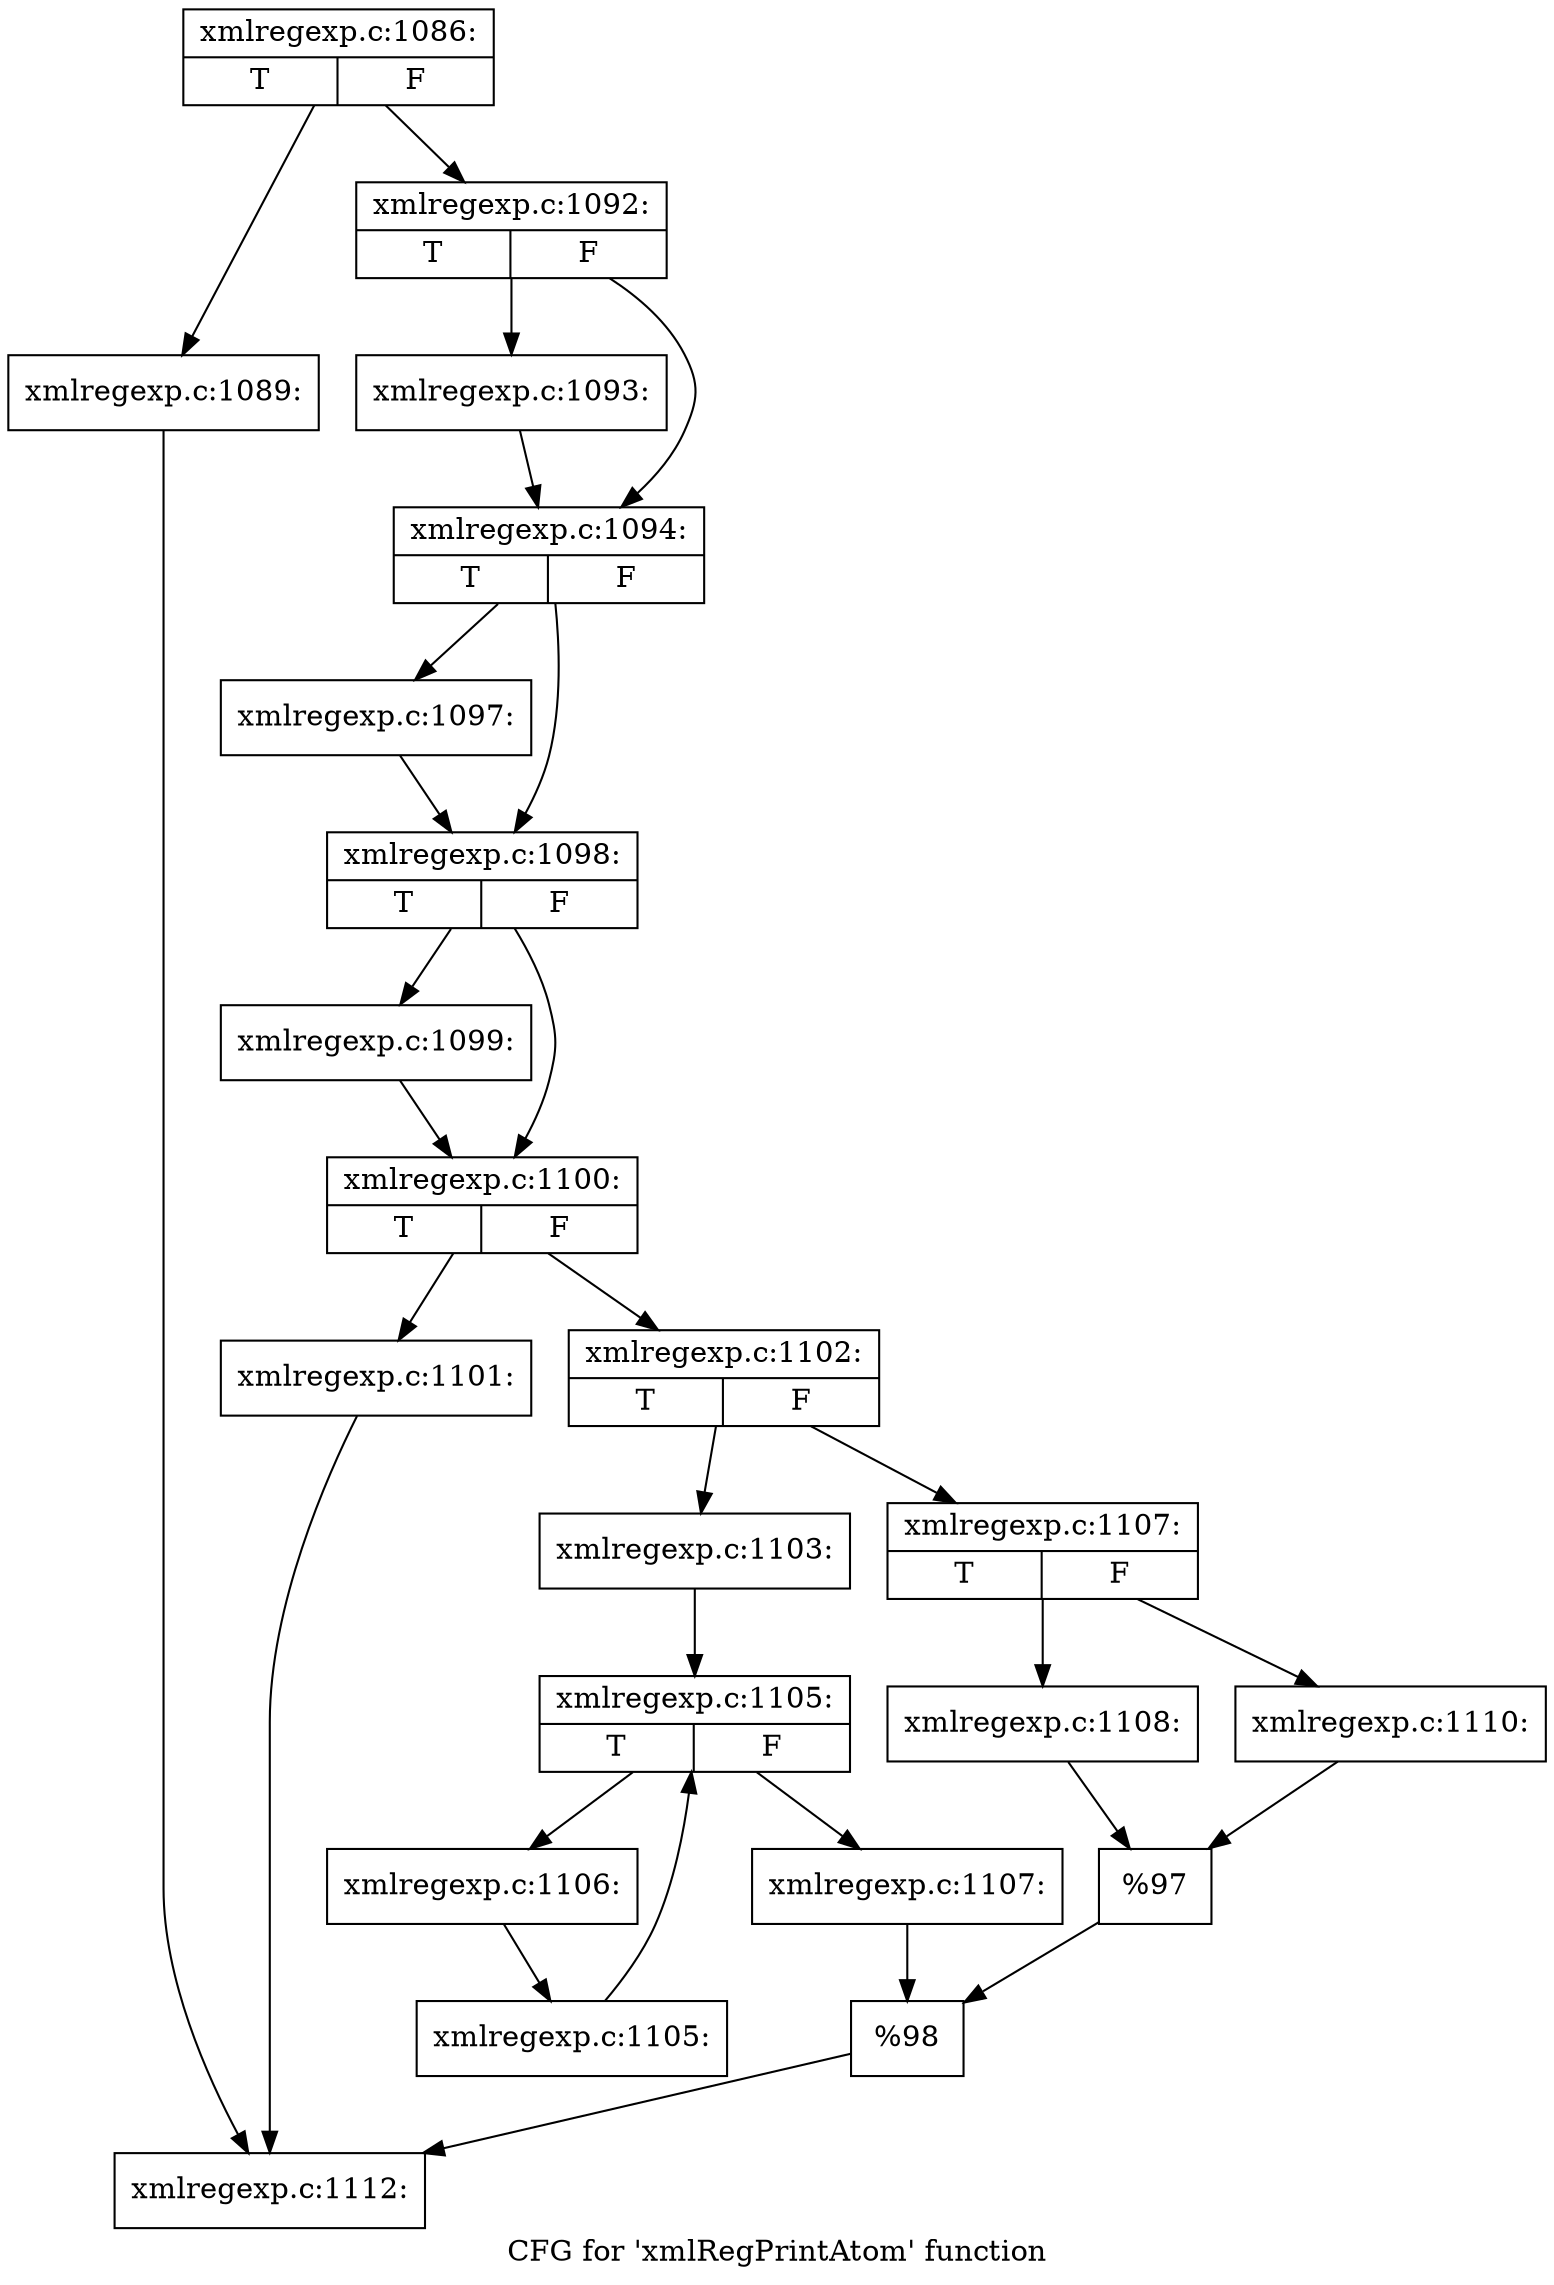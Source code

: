 digraph "CFG for 'xmlRegPrintAtom' function" {
	label="CFG for 'xmlRegPrintAtom' function";

	Node0x4255400 [shape=record,label="{xmlregexp.c:1086:|{<s0>T|<s1>F}}"];
	Node0x4255400 -> Node0x4191ed0;
	Node0x4255400 -> Node0x4191f20;
	Node0x4191ed0 [shape=record,label="{xmlregexp.c:1089:}"];
	Node0x4191ed0 -> Node0x4195100;
	Node0x4191f20 [shape=record,label="{xmlregexp.c:1092:|{<s0>T|<s1>F}}"];
	Node0x4191f20 -> Node0x4192530;
	Node0x4191f20 -> Node0x4192580;
	Node0x4192530 [shape=record,label="{xmlregexp.c:1093:}"];
	Node0x4192530 -> Node0x4192580;
	Node0x4192580 [shape=record,label="{xmlregexp.c:1094:|{<s0>T|<s1>F}}"];
	Node0x4192580 -> Node0x4193800;
	Node0x4192580 -> Node0x41937b0;
	Node0x4193800 [shape=record,label="{xmlregexp.c:1097:}"];
	Node0x4193800 -> Node0x41937b0;
	Node0x41937b0 [shape=record,label="{xmlregexp.c:1098:|{<s0>T|<s1>F}}"];
	Node0x41937b0 -> Node0x4194720;
	Node0x41937b0 -> Node0x4194770;
	Node0x4194720 [shape=record,label="{xmlregexp.c:1099:}"];
	Node0x4194720 -> Node0x4194770;
	Node0x4194770 [shape=record,label="{xmlregexp.c:1100:|{<s0>T|<s1>F}}"];
	Node0x4194770 -> Node0x41950b0;
	Node0x4194770 -> Node0x4195150;
	Node0x41950b0 [shape=record,label="{xmlregexp.c:1101:}"];
	Node0x41950b0 -> Node0x4195100;
	Node0x4195150 [shape=record,label="{xmlregexp.c:1102:|{<s0>T|<s1>F}}"];
	Node0x4195150 -> Node0x41959b0;
	Node0x4195150 -> Node0x4195a50;
	Node0x41959b0 [shape=record,label="{xmlregexp.c:1103:}"];
	Node0x41959b0 -> Node0x4196700;
	Node0x4196700 [shape=record,label="{xmlregexp.c:1105:|{<s0>T|<s1>F}}"];
	Node0x4196700 -> Node0x428f8d0;
	Node0x4196700 -> Node0x41965a0;
	Node0x428f8d0 [shape=record,label="{xmlregexp.c:1106:}"];
	Node0x428f8d0 -> Node0x4196910;
	Node0x4196910 [shape=record,label="{xmlregexp.c:1105:}"];
	Node0x4196910 -> Node0x4196700;
	Node0x41965a0 [shape=record,label="{xmlregexp.c:1107:}"];
	Node0x41965a0 -> Node0x4195a00;
	Node0x4195a50 [shape=record,label="{xmlregexp.c:1107:|{<s0>T|<s1>F}}"];
	Node0x4195a50 -> Node0x41934d0;
	Node0x4195a50 -> Node0x4290a60;
	Node0x41934d0 [shape=record,label="{xmlregexp.c:1108:}"];
	Node0x41934d0 -> Node0x42901e0;
	Node0x4290a60 [shape=record,label="{xmlregexp.c:1110:}"];
	Node0x4290a60 -> Node0x42901e0;
	Node0x42901e0 [shape=record,label="{%97}"];
	Node0x42901e0 -> Node0x4195a00;
	Node0x4195a00 [shape=record,label="{%98}"];
	Node0x4195a00 -> Node0x4195100;
	Node0x4195100 [shape=record,label="{xmlregexp.c:1112:}"];
}
